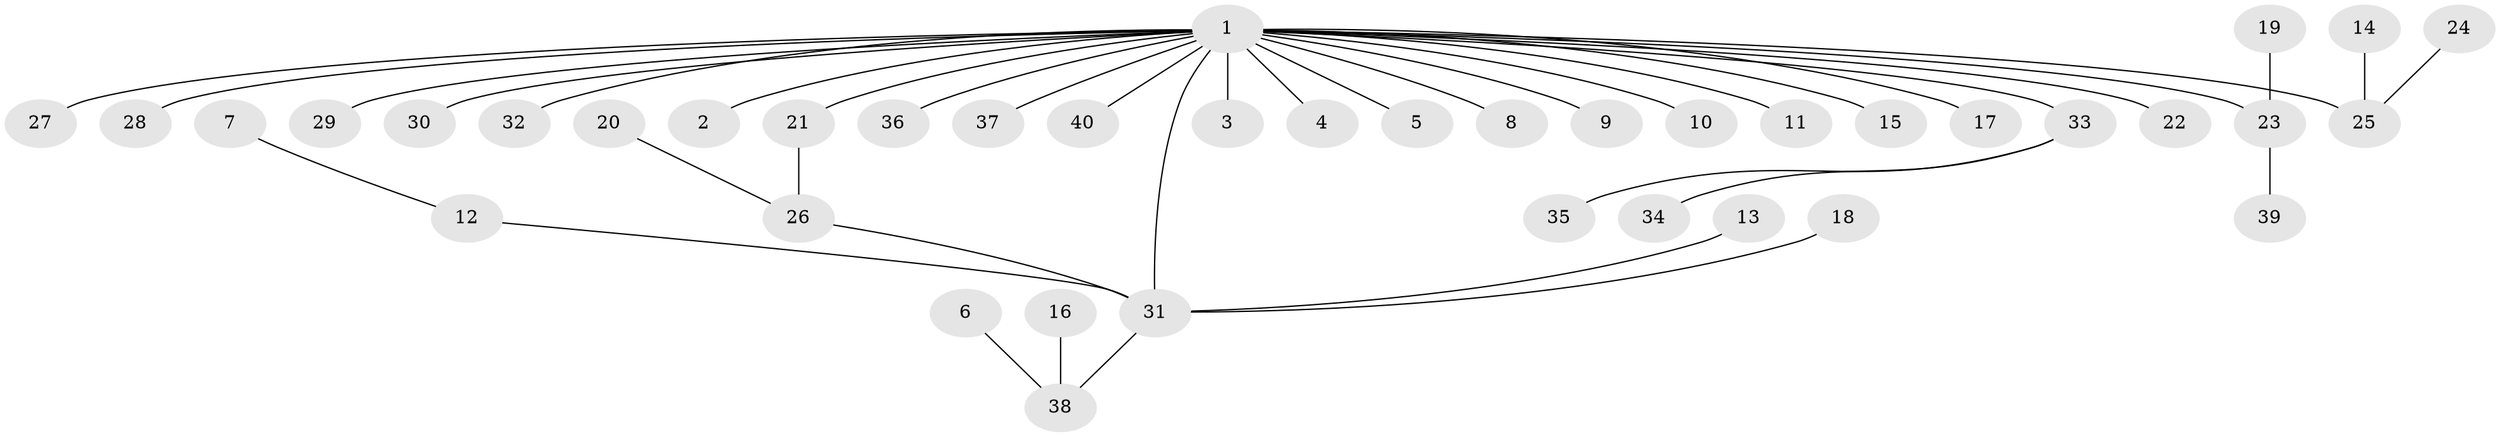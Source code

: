 // original degree distribution, {1: 0.6052631578947368, 25: 0.013157894736842105, 3: 0.07894736842105263, 2: 0.2236842105263158, 5: 0.039473684210526314, 8: 0.013157894736842105, 4: 0.02631578947368421}
// Generated by graph-tools (version 1.1) at 2025/26/03/09/25 03:26:05]
// undirected, 40 vertices, 40 edges
graph export_dot {
graph [start="1"]
  node [color=gray90,style=filled];
  1;
  2;
  3;
  4;
  5;
  6;
  7;
  8;
  9;
  10;
  11;
  12;
  13;
  14;
  15;
  16;
  17;
  18;
  19;
  20;
  21;
  22;
  23;
  24;
  25;
  26;
  27;
  28;
  29;
  30;
  31;
  32;
  33;
  34;
  35;
  36;
  37;
  38;
  39;
  40;
  1 -- 2 [weight=1.0];
  1 -- 3 [weight=1.0];
  1 -- 4 [weight=1.0];
  1 -- 5 [weight=1.0];
  1 -- 8 [weight=1.0];
  1 -- 9 [weight=1.0];
  1 -- 10 [weight=1.0];
  1 -- 11 [weight=1.0];
  1 -- 15 [weight=1.0];
  1 -- 17 [weight=1.0];
  1 -- 21 [weight=2.0];
  1 -- 22 [weight=1.0];
  1 -- 23 [weight=1.0];
  1 -- 25 [weight=1.0];
  1 -- 27 [weight=1.0];
  1 -- 28 [weight=1.0];
  1 -- 29 [weight=1.0];
  1 -- 30 [weight=1.0];
  1 -- 31 [weight=1.0];
  1 -- 32 [weight=1.0];
  1 -- 33 [weight=1.0];
  1 -- 36 [weight=1.0];
  1 -- 37 [weight=1.0];
  1 -- 40 [weight=1.0];
  6 -- 38 [weight=1.0];
  7 -- 12 [weight=1.0];
  12 -- 31 [weight=1.0];
  13 -- 31 [weight=1.0];
  14 -- 25 [weight=1.0];
  16 -- 38 [weight=1.0];
  18 -- 31 [weight=1.0];
  19 -- 23 [weight=1.0];
  20 -- 26 [weight=1.0];
  21 -- 26 [weight=1.0];
  23 -- 39 [weight=1.0];
  24 -- 25 [weight=1.0];
  26 -- 31 [weight=1.0];
  31 -- 38 [weight=1.0];
  33 -- 34 [weight=1.0];
  33 -- 35 [weight=1.0];
}
